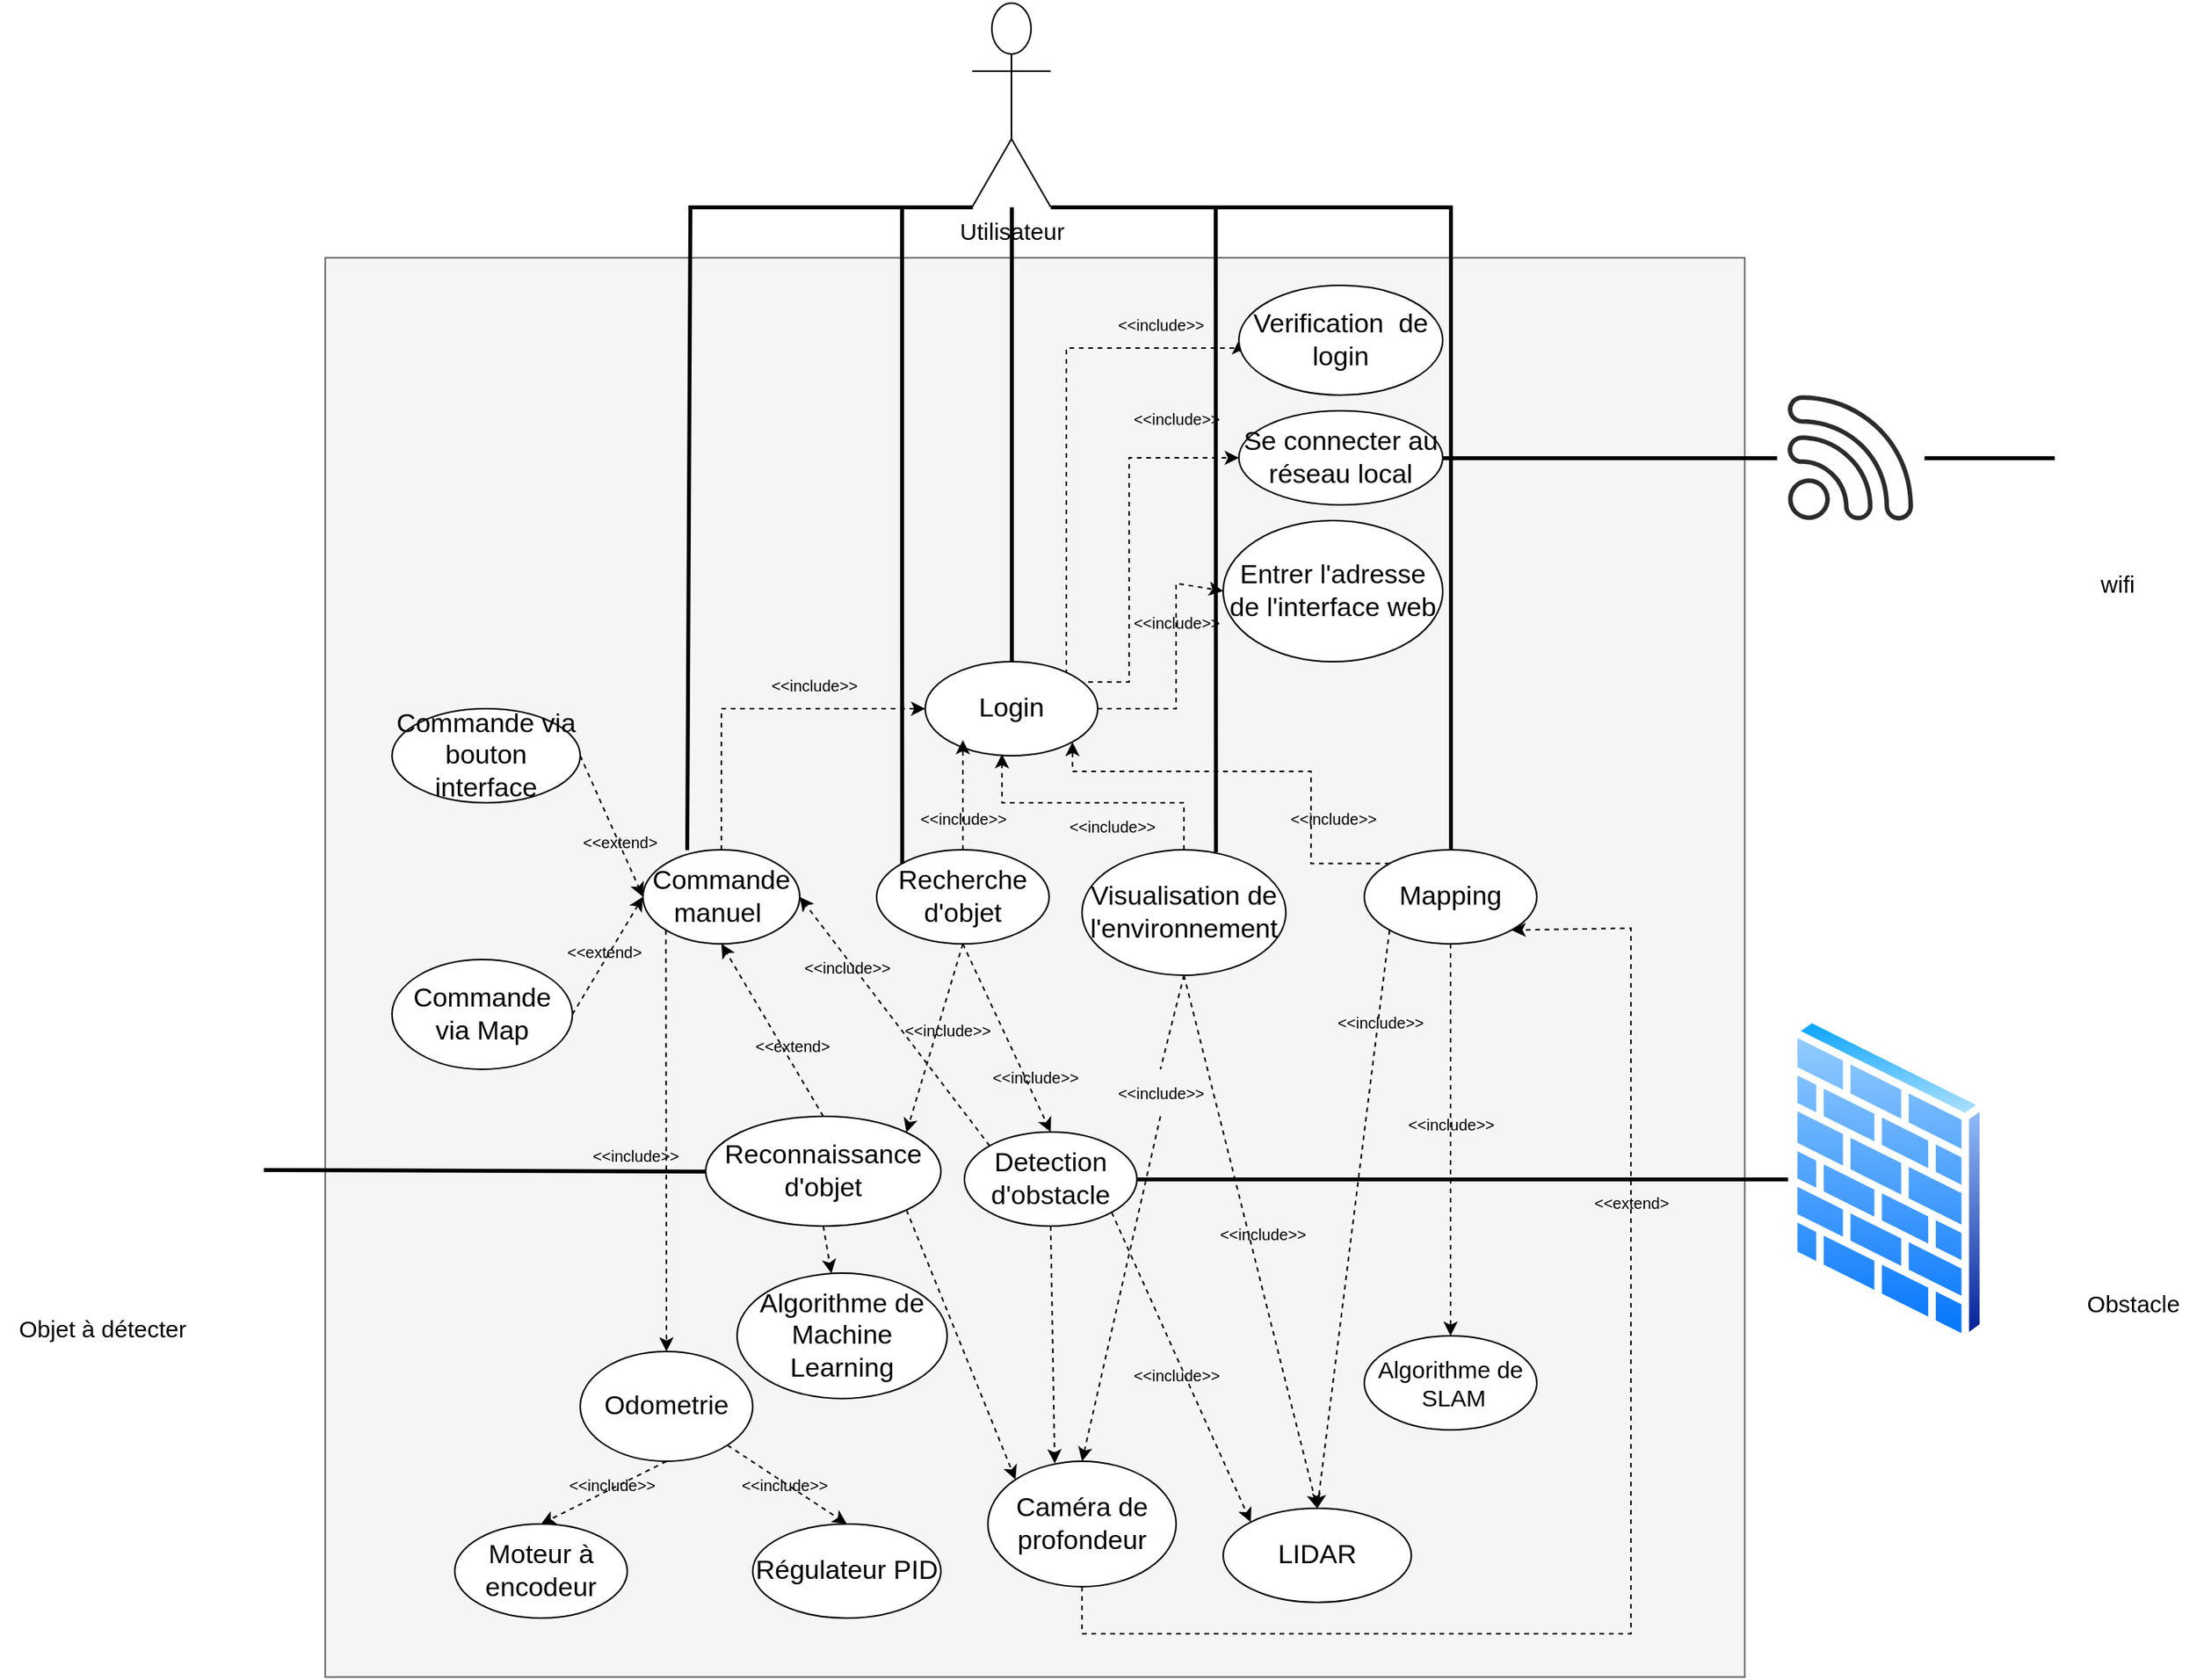 <mxfile version="20.8.18" type="github">
  <diagram name="Page-1" id="Dn73y9k9ntJR02xOjBfo">
    <mxGraphModel dx="2190" dy="2093" grid="1" gridSize="10" guides="1" tooltips="1" connect="1" arrows="1" fold="1" page="1" pageScale="1" pageWidth="827" pageHeight="1169" math="0" shadow="0">
      <root>
        <mxCell id="0" />
        <mxCell id="1" parent="0" />
        <mxCell id="YcY5wflO2p1K-p8oIMmG-3" value="" style="whiteSpace=wrap;html=1;aspect=fixed;fillColor=#f5f5f5;strokeColor=#666666;fontColor=#333333;" vertex="1" parent="1">
          <mxGeometry x="17.38" y="62.38" width="905.25" height="905.25" as="geometry" />
        </mxCell>
        <mxCell id="YcY5wflO2p1K-p8oIMmG-34" style="edgeStyle=orthogonalEdgeStyle;rounded=0;orthogonalLoop=1;jettySize=auto;html=1;exitX=1;exitY=0.5;exitDx=0;exitDy=0;entryX=0;entryY=0.5;entryDx=0;entryDy=0;dashed=1;" edge="1" parent="1" source="YcY5wflO2p1K-p8oIMmG-4" target="YcY5wflO2p1K-p8oIMmG-10">
          <mxGeometry relative="1" as="geometry">
            <Array as="points">
              <mxPoint x="490" y="350" />
              <mxPoint x="490" y="120" />
            </Array>
          </mxGeometry>
        </mxCell>
        <mxCell id="YcY5wflO2p1K-p8oIMmG-101" style="edgeStyle=none;rounded=0;orthogonalLoop=1;jettySize=auto;html=1;exitX=0.945;exitY=0.217;exitDx=0;exitDy=0;entryX=0;entryY=0.5;entryDx=0;entryDy=0;dashed=1;exitPerimeter=0;" edge="1" parent="1" source="YcY5wflO2p1K-p8oIMmG-4" target="YcY5wflO2p1K-p8oIMmG-99">
          <mxGeometry relative="1" as="geometry">
            <Array as="points">
              <mxPoint x="530" y="333" />
              <mxPoint x="530" y="190" />
            </Array>
          </mxGeometry>
        </mxCell>
        <mxCell id="YcY5wflO2p1K-p8oIMmG-102" style="edgeStyle=none;rounded=0;orthogonalLoop=1;jettySize=auto;html=1;exitX=1;exitY=0.5;exitDx=0;exitDy=0;entryX=0;entryY=0.5;entryDx=0;entryDy=0;dashed=1;" edge="1" parent="1" source="YcY5wflO2p1K-p8oIMmG-4" target="YcY5wflO2p1K-p8oIMmG-100">
          <mxGeometry relative="1" as="geometry">
            <Array as="points">
              <mxPoint x="560" y="350" />
              <mxPoint x="560" y="270" />
            </Array>
          </mxGeometry>
        </mxCell>
        <mxCell id="YcY5wflO2p1K-p8oIMmG-4" value="Login" style="ellipse;whiteSpace=wrap;html=1;fontSize=17;" vertex="1" parent="1">
          <mxGeometry x="400" y="320" width="110" height="60" as="geometry" />
        </mxCell>
        <mxCell id="YcY5wflO2p1K-p8oIMmG-30" style="edgeStyle=orthogonalEdgeStyle;rounded=0;orthogonalLoop=1;jettySize=auto;html=1;exitX=0.5;exitY=0;exitDx=0;exitDy=0;entryX=0;entryY=0.5;entryDx=0;entryDy=0;dashed=1;" edge="1" parent="1" source="YcY5wflO2p1K-p8oIMmG-5" target="YcY5wflO2p1K-p8oIMmG-4">
          <mxGeometry relative="1" as="geometry" />
        </mxCell>
        <mxCell id="YcY5wflO2p1K-p8oIMmG-73" style="edgeStyle=none;rounded=0;orthogonalLoop=1;jettySize=auto;html=1;exitX=0;exitY=1;exitDx=0;exitDy=0;entryX=0.5;entryY=0;entryDx=0;entryDy=0;dashed=1;" edge="1" parent="1" source="YcY5wflO2p1K-p8oIMmG-5" target="YcY5wflO2p1K-p8oIMmG-12">
          <mxGeometry relative="1" as="geometry" />
        </mxCell>
        <mxCell id="YcY5wflO2p1K-p8oIMmG-5" value="Commande manuel&amp;nbsp;" style="ellipse;whiteSpace=wrap;html=1;fontSize=17;" vertex="1" parent="1">
          <mxGeometry x="220" y="440" width="100" height="60" as="geometry" />
        </mxCell>
        <mxCell id="YcY5wflO2p1K-p8oIMmG-33" style="edgeStyle=orthogonalEdgeStyle;rounded=0;orthogonalLoop=1;jettySize=auto;html=1;exitX=0;exitY=0;exitDx=0;exitDy=0;entryX=1;entryY=1;entryDx=0;entryDy=0;dashed=1;" edge="1" parent="1" source="YcY5wflO2p1K-p8oIMmG-6" target="YcY5wflO2p1K-p8oIMmG-4">
          <mxGeometry relative="1" as="geometry">
            <Array as="points">
              <mxPoint x="646" y="390" />
              <mxPoint x="494" y="390" />
            </Array>
          </mxGeometry>
        </mxCell>
        <mxCell id="YcY5wflO2p1K-p8oIMmG-77" style="edgeStyle=none;rounded=0;orthogonalLoop=1;jettySize=auto;html=1;exitX=0.5;exitY=1;exitDx=0;exitDy=0;entryX=0.5;entryY=0;entryDx=0;entryDy=0;dashed=1;" edge="1" parent="1" source="YcY5wflO2p1K-p8oIMmG-6" target="YcY5wflO2p1K-p8oIMmG-16">
          <mxGeometry relative="1" as="geometry">
            <Array as="points" />
          </mxGeometry>
        </mxCell>
        <mxCell id="YcY5wflO2p1K-p8oIMmG-95" style="edgeStyle=none;rounded=0;orthogonalLoop=1;jettySize=auto;html=1;exitX=0;exitY=1;exitDx=0;exitDy=0;dashed=1;" edge="1" parent="1" source="YcY5wflO2p1K-p8oIMmG-6">
          <mxGeometry relative="1" as="geometry">
            <mxPoint x="650" y="860" as="targetPoint" />
          </mxGeometry>
        </mxCell>
        <mxCell id="YcY5wflO2p1K-p8oIMmG-6" value="Mapping" style="ellipse;whiteSpace=wrap;html=1;fontSize=17;" vertex="1" parent="1">
          <mxGeometry x="680" y="440" width="110" height="60" as="geometry" />
        </mxCell>
        <mxCell id="YcY5wflO2p1K-p8oIMmG-32" style="edgeStyle=orthogonalEdgeStyle;rounded=0;orthogonalLoop=1;jettySize=auto;html=1;exitX=0.5;exitY=0;exitDx=0;exitDy=0;entryX=0.445;entryY=0.983;entryDx=0;entryDy=0;entryPerimeter=0;dashed=1;" edge="1" parent="1" source="YcY5wflO2p1K-p8oIMmG-8" target="YcY5wflO2p1K-p8oIMmG-4">
          <mxGeometry relative="1" as="geometry" />
        </mxCell>
        <mxCell id="YcY5wflO2p1K-p8oIMmG-93" style="edgeStyle=none;rounded=0;orthogonalLoop=1;jettySize=auto;html=1;exitX=0.5;exitY=1;exitDx=0;exitDy=0;entryX=0.5;entryY=0;entryDx=0;entryDy=0;dashed=1;startArrow=none;" edge="1" parent="1" source="YcY5wflO2p1K-p8oIMmG-125" target="YcY5wflO2p1K-p8oIMmG-18">
          <mxGeometry relative="1" as="geometry" />
        </mxCell>
        <mxCell id="YcY5wflO2p1K-p8oIMmG-94" style="edgeStyle=none;rounded=0;orthogonalLoop=1;jettySize=auto;html=1;exitX=0.5;exitY=1;exitDx=0;exitDy=0;entryX=0.5;entryY=0;entryDx=0;entryDy=0;dashed=1;" edge="1" parent="1" source="YcY5wflO2p1K-p8oIMmG-8" target="YcY5wflO2p1K-p8oIMmG-17">
          <mxGeometry relative="1" as="geometry" />
        </mxCell>
        <mxCell id="YcY5wflO2p1K-p8oIMmG-8" value="Visualisation de l&#39;environnement" style="ellipse;whiteSpace=wrap;html=1;fontSize=17;" vertex="1" parent="1">
          <mxGeometry x="500" y="440" width="130" height="80" as="geometry" />
        </mxCell>
        <mxCell id="YcY5wflO2p1K-p8oIMmG-31" style="edgeStyle=orthogonalEdgeStyle;rounded=0;orthogonalLoop=1;jettySize=auto;html=1;exitX=0.5;exitY=0;exitDx=0;exitDy=0;dashed=1;" edge="1" parent="1" source="YcY5wflO2p1K-p8oIMmG-9">
          <mxGeometry relative="1" as="geometry">
            <mxPoint x="424" y="370" as="targetPoint" />
          </mxGeometry>
        </mxCell>
        <mxCell id="YcY5wflO2p1K-p8oIMmG-72" style="edgeStyle=none;rounded=0;orthogonalLoop=1;jettySize=auto;html=1;exitX=0.5;exitY=1;exitDx=0;exitDy=0;entryX=0.5;entryY=0;entryDx=0;entryDy=0;dashed=1;" edge="1" parent="1" source="YcY5wflO2p1K-p8oIMmG-9" target="YcY5wflO2p1K-p8oIMmG-14">
          <mxGeometry relative="1" as="geometry" />
        </mxCell>
        <mxCell id="YcY5wflO2p1K-p8oIMmG-74" style="edgeStyle=none;rounded=0;orthogonalLoop=1;jettySize=auto;html=1;exitX=0.5;exitY=1;exitDx=0;exitDy=0;entryX=1;entryY=0;entryDx=0;entryDy=0;dashed=1;" edge="1" parent="1" source="YcY5wflO2p1K-p8oIMmG-9" target="YcY5wflO2p1K-p8oIMmG-11">
          <mxGeometry relative="1" as="geometry" />
        </mxCell>
        <mxCell id="YcY5wflO2p1K-p8oIMmG-9" value="Recherche d&#39;objet" style="ellipse;whiteSpace=wrap;html=1;fontSize=17;" vertex="1" parent="1">
          <mxGeometry x="369" y="440" width="110" height="60" as="geometry" />
        </mxCell>
        <mxCell id="YcY5wflO2p1K-p8oIMmG-10" value="&lt;font style=&quot;font-size: 17px;&quot;&gt;Verification &amp;nbsp;de login&lt;/font&gt;" style="ellipse;whiteSpace=wrap;html=1;fontSize=17;" vertex="1" parent="1">
          <mxGeometry x="600" y="80" width="130" height="70" as="geometry" />
        </mxCell>
        <mxCell id="YcY5wflO2p1K-p8oIMmG-71" style="edgeStyle=none;rounded=0;orthogonalLoop=1;jettySize=auto;html=1;exitX=0.5;exitY=0;exitDx=0;exitDy=0;entryX=0.5;entryY=1;entryDx=0;entryDy=0;dashed=1;" edge="1" parent="1" source="YcY5wflO2p1K-p8oIMmG-11" target="YcY5wflO2p1K-p8oIMmG-5">
          <mxGeometry relative="1" as="geometry" />
        </mxCell>
        <mxCell id="YcY5wflO2p1K-p8oIMmG-79" style="edgeStyle=none;rounded=0;orthogonalLoop=1;jettySize=auto;html=1;exitX=0.5;exitY=1;exitDx=0;exitDy=0;dashed=1;" edge="1" parent="1" source="YcY5wflO2p1K-p8oIMmG-11" target="YcY5wflO2p1K-p8oIMmG-15">
          <mxGeometry relative="1" as="geometry" />
        </mxCell>
        <mxCell id="YcY5wflO2p1K-p8oIMmG-90" style="edgeStyle=none;rounded=0;orthogonalLoop=1;jettySize=auto;html=1;exitX=1;exitY=1;exitDx=0;exitDy=0;entryX=0;entryY=0;entryDx=0;entryDy=0;dashed=1;" edge="1" parent="1" source="YcY5wflO2p1K-p8oIMmG-11" target="YcY5wflO2p1K-p8oIMmG-18">
          <mxGeometry relative="1" as="geometry" />
        </mxCell>
        <mxCell id="YcY5wflO2p1K-p8oIMmG-11" value="Reconnaissance d&#39;objet" style="ellipse;whiteSpace=wrap;html=1;fontSize=17;" vertex="1" parent="1">
          <mxGeometry x="260" y="610" width="150" height="70" as="geometry" />
        </mxCell>
        <mxCell id="YcY5wflO2p1K-p8oIMmG-82" style="edgeStyle=none;rounded=0;orthogonalLoop=1;jettySize=auto;html=1;exitX=0.5;exitY=1;exitDx=0;exitDy=0;entryX=0.5;entryY=0;entryDx=0;entryDy=0;dashed=1;" edge="1" parent="1" source="YcY5wflO2p1K-p8oIMmG-12" target="YcY5wflO2p1K-p8oIMmG-19">
          <mxGeometry relative="1" as="geometry" />
        </mxCell>
        <mxCell id="YcY5wflO2p1K-p8oIMmG-84" style="edgeStyle=none;rounded=0;orthogonalLoop=1;jettySize=auto;html=1;exitX=1;exitY=1;exitDx=0;exitDy=0;entryX=0.5;entryY=0;entryDx=0;entryDy=0;dashed=1;" edge="1" parent="1" source="YcY5wflO2p1K-p8oIMmG-12" target="YcY5wflO2p1K-p8oIMmG-83">
          <mxGeometry relative="1" as="geometry" />
        </mxCell>
        <mxCell id="YcY5wflO2p1K-p8oIMmG-12" value="Odometrie" style="ellipse;whiteSpace=wrap;html=1;fontSize=17;" vertex="1" parent="1">
          <mxGeometry x="180" y="760" width="110" height="70" as="geometry" />
        </mxCell>
        <mxCell id="YcY5wflO2p1K-p8oIMmG-89" style="edgeStyle=none;rounded=0;orthogonalLoop=1;jettySize=auto;html=1;exitX=0.5;exitY=1;exitDx=0;exitDy=0;entryX=0.355;entryY=0.017;entryDx=0;entryDy=0;dashed=1;entryPerimeter=0;" edge="1" parent="1" source="YcY5wflO2p1K-p8oIMmG-14" target="YcY5wflO2p1K-p8oIMmG-18">
          <mxGeometry relative="1" as="geometry" />
        </mxCell>
        <mxCell id="YcY5wflO2p1K-p8oIMmG-128" style="edgeStyle=none;rounded=0;orthogonalLoop=1;jettySize=auto;html=1;exitX=1;exitY=1;exitDx=0;exitDy=0;entryX=0;entryY=0;entryDx=0;entryDy=0;dashed=1;fontSize=10;" edge="1" parent="1" source="YcY5wflO2p1K-p8oIMmG-14" target="YcY5wflO2p1K-p8oIMmG-17">
          <mxGeometry relative="1" as="geometry" />
        </mxCell>
        <mxCell id="YcY5wflO2p1K-p8oIMmG-147" style="edgeStyle=none;rounded=0;orthogonalLoop=1;jettySize=auto;html=1;exitX=0;exitY=0;exitDx=0;exitDy=0;entryX=1;entryY=0.5;entryDx=0;entryDy=0;dashed=1;fontSize=15;" edge="1" parent="1" source="YcY5wflO2p1K-p8oIMmG-14" target="YcY5wflO2p1K-p8oIMmG-5">
          <mxGeometry relative="1" as="geometry" />
        </mxCell>
        <mxCell id="YcY5wflO2p1K-p8oIMmG-14" value="Detection d&#39;obstacle" style="ellipse;whiteSpace=wrap;html=1;fontSize=17;" vertex="1" parent="1">
          <mxGeometry x="425" y="620" width="110" height="60" as="geometry" />
        </mxCell>
        <mxCell id="YcY5wflO2p1K-p8oIMmG-15" value="Algorithme de Machine Learning" style="ellipse;whiteSpace=wrap;html=1;fontSize=17;" vertex="1" parent="1">
          <mxGeometry x="280" y="710" width="134" height="80" as="geometry" />
        </mxCell>
        <mxCell id="YcY5wflO2p1K-p8oIMmG-16" value="Algorithme de &amp;nbsp;SLAM" style="ellipse;whiteSpace=wrap;html=1;fontSize=15;" vertex="1" parent="1">
          <mxGeometry x="680" y="750" width="110" height="60" as="geometry" />
        </mxCell>
        <mxCell id="YcY5wflO2p1K-p8oIMmG-17" value="LIDAR" style="ellipse;whiteSpace=wrap;html=1;fontSize=17;" vertex="1" parent="1">
          <mxGeometry x="590" y="860" width="120" height="60" as="geometry" />
        </mxCell>
        <mxCell id="YcY5wflO2p1K-p8oIMmG-96" style="edgeStyle=none;rounded=0;orthogonalLoop=1;jettySize=auto;html=1;exitX=0.5;exitY=1;exitDx=0;exitDy=0;entryX=1;entryY=1;entryDx=0;entryDy=0;dashed=1;" edge="1" parent="1" source="YcY5wflO2p1K-p8oIMmG-18" target="YcY5wflO2p1K-p8oIMmG-6">
          <mxGeometry relative="1" as="geometry">
            <Array as="points">
              <mxPoint x="500" y="940" />
              <mxPoint x="850" y="940" />
              <mxPoint x="850" y="490" />
            </Array>
          </mxGeometry>
        </mxCell>
        <mxCell id="YcY5wflO2p1K-p8oIMmG-18" value="Caméra de profondeur" style="ellipse;whiteSpace=wrap;html=1;fontSize=17;" vertex="1" parent="1">
          <mxGeometry x="440" y="830" width="120" height="80" as="geometry" />
        </mxCell>
        <mxCell id="YcY5wflO2p1K-p8oIMmG-19" value="Moteur à encodeur" style="ellipse;whiteSpace=wrap;html=1;fontSize=17;" vertex="1" parent="1">
          <mxGeometry x="100" y="870" width="110" height="60" as="geometry" />
        </mxCell>
        <mxCell id="YcY5wflO2p1K-p8oIMmG-38" value="" style="endArrow=none;html=1;rounded=0;exitX=0.5;exitY=0;exitDx=0;exitDy=0;strokeWidth=2.5;startArrow=none;" edge="1" parent="1" source="YcY5wflO2p1K-p8oIMmG-2">
          <mxGeometry width="50" height="50" relative="1" as="geometry">
            <mxPoint x="400" y="410" as="sourcePoint" />
            <mxPoint x="460" y="-80" as="targetPoint" />
          </mxGeometry>
        </mxCell>
        <mxCell id="YcY5wflO2p1K-p8oIMmG-40" value="" style="endArrow=none;html=1;rounded=0;entryX=0;entryY=1;entryDx=0;entryDy=0;entryPerimeter=0;exitX=0.28;exitY=0;exitDx=0;exitDy=0;exitPerimeter=0;strokeWidth=2.5;" edge="1" parent="1" source="YcY5wflO2p1K-p8oIMmG-5" target="YcY5wflO2p1K-p8oIMmG-2">
          <mxGeometry width="50" height="50" relative="1" as="geometry">
            <mxPoint x="400" y="410" as="sourcePoint" />
            <mxPoint x="450" y="360" as="targetPoint" />
            <Array as="points">
              <mxPoint x="250" y="30" />
            </Array>
          </mxGeometry>
        </mxCell>
        <mxCell id="YcY5wflO2p1K-p8oIMmG-57" value="" style="endArrow=none;html=1;rounded=0;entryX=1;entryY=1;entryDx=0;entryDy=0;entryPerimeter=0;exitX=0.5;exitY=0;exitDx=0;exitDy=0;strokeWidth=2.5;" edge="1" parent="1" source="YcY5wflO2p1K-p8oIMmG-6" target="YcY5wflO2p1K-p8oIMmG-2">
          <mxGeometry width="50" height="50" relative="1" as="geometry">
            <mxPoint x="400" y="410" as="sourcePoint" />
            <mxPoint x="450" y="360" as="targetPoint" />
            <Array as="points">
              <mxPoint x="735" y="30" />
            </Array>
          </mxGeometry>
        </mxCell>
        <mxCell id="YcY5wflO2p1K-p8oIMmG-58" value="" style="endArrow=none;html=1;rounded=0;exitX=0;exitY=0;exitDx=0;exitDy=0;entryX=0;entryY=1;entryDx=0;entryDy=0;entryPerimeter=0;strokeWidth=2.5;" edge="1" parent="1" source="YcY5wflO2p1K-p8oIMmG-9" target="YcY5wflO2p1K-p8oIMmG-2">
          <mxGeometry width="50" height="50" relative="1" as="geometry">
            <mxPoint x="400" y="410" as="sourcePoint" />
            <mxPoint x="450" y="360" as="targetPoint" />
            <Array as="points">
              <mxPoint x="385" y="260" />
              <mxPoint x="385" y="30" />
            </Array>
          </mxGeometry>
        </mxCell>
        <mxCell id="YcY5wflO2p1K-p8oIMmG-59" value="" style="endArrow=none;html=1;rounded=0;entryX=1;entryY=1;entryDx=0;entryDy=0;entryPerimeter=0;exitX=0.655;exitY=0.017;exitDx=0;exitDy=0;exitPerimeter=0;strokeWidth=2.5;" edge="1" parent="1" source="YcY5wflO2p1K-p8oIMmG-8" target="YcY5wflO2p1K-p8oIMmG-2">
          <mxGeometry width="50" height="50" relative="1" as="geometry">
            <mxPoint x="400" y="410" as="sourcePoint" />
            <mxPoint x="450" y="360" as="targetPoint" />
            <Array as="points">
              <mxPoint x="585" y="30" />
            </Array>
          </mxGeometry>
        </mxCell>
        <mxCell id="YcY5wflO2p1K-p8oIMmG-69" style="edgeStyle=none;rounded=0;orthogonalLoop=1;jettySize=auto;html=1;exitX=1;exitY=0.5;exitDx=0;exitDy=0;entryX=0;entryY=0.5;entryDx=0;entryDy=0;dashed=1;" edge="1" parent="1" source="YcY5wflO2p1K-p8oIMmG-64" target="YcY5wflO2p1K-p8oIMmG-5">
          <mxGeometry relative="1" as="geometry" />
        </mxCell>
        <mxCell id="YcY5wflO2p1K-p8oIMmG-64" value="Commande via bouton interface" style="ellipse;whiteSpace=wrap;html=1;fontSize=17;" vertex="1" parent="1">
          <mxGeometry x="60" y="350" width="120" height="60" as="geometry" />
        </mxCell>
        <mxCell id="YcY5wflO2p1K-p8oIMmG-70" style="edgeStyle=none;rounded=0;orthogonalLoop=1;jettySize=auto;html=1;exitX=1;exitY=0.5;exitDx=0;exitDy=0;dashed=1;" edge="1" parent="1" source="YcY5wflO2p1K-p8oIMmG-65">
          <mxGeometry relative="1" as="geometry">
            <mxPoint x="220" y="470" as="targetPoint" />
          </mxGeometry>
        </mxCell>
        <mxCell id="YcY5wflO2p1K-p8oIMmG-65" value="Commande via Map" style="ellipse;whiteSpace=wrap;html=1;fontSize=17;" vertex="1" parent="1">
          <mxGeometry x="60" y="510" width="115" height="70" as="geometry" />
        </mxCell>
        <mxCell id="YcY5wflO2p1K-p8oIMmG-83" value="Régulateur PID" style="ellipse;whiteSpace=wrap;html=1;fontSize=17;" vertex="1" parent="1">
          <mxGeometry x="290" y="870" width="120" height="60" as="geometry" />
        </mxCell>
        <mxCell id="YcY5wflO2p1K-p8oIMmG-99" value="&lt;font style=&quot;font-size: 17px;&quot;&gt;Se connecter au réseau local&lt;/font&gt;" style="ellipse;whiteSpace=wrap;html=1;fontSize=17;" vertex="1" parent="1">
          <mxGeometry x="600" y="160" width="130" height="60" as="geometry" />
        </mxCell>
        <mxCell id="YcY5wflO2p1K-p8oIMmG-100" value="Entrer l&#39;adresse de l&#39;interface web" style="ellipse;whiteSpace=wrap;html=1;fontSize=17;" vertex="1" parent="1">
          <mxGeometry x="590" y="230" width="140" height="90" as="geometry" />
        </mxCell>
        <mxCell id="YcY5wflO2p1K-p8oIMmG-103" value="&lt;font style=&quot;font-size: 10px;&quot;&gt;&amp;lt;&amp;lt;include&amp;gt;&amp;gt;&lt;/font&gt;" style="text;html=1;align=center;verticalAlign=middle;resizable=0;points=[];autosize=1;strokeColor=none;fillColor=none;" vertex="1" parent="1">
          <mxGeometry x="510" y="90" width="80" height="30" as="geometry" />
        </mxCell>
        <mxCell id="YcY5wflO2p1K-p8oIMmG-104" value="&lt;font style=&quot;font-size: 10px;&quot;&gt;&amp;lt;&amp;lt;include&amp;gt;&amp;gt;&lt;/font&gt;" style="text;html=1;align=center;verticalAlign=middle;resizable=0;points=[];autosize=1;strokeColor=none;fillColor=none;" vertex="1" parent="1">
          <mxGeometry x="520" y="150" width="80" height="30" as="geometry" />
        </mxCell>
        <mxCell id="YcY5wflO2p1K-p8oIMmG-105" value="&lt;font style=&quot;font-size: 10px;&quot;&gt;&amp;lt;&amp;lt;include&amp;gt;&amp;gt;&lt;/font&gt;" style="text;html=1;align=center;verticalAlign=middle;resizable=0;points=[];autosize=1;strokeColor=none;fillColor=none;" vertex="1" parent="1">
          <mxGeometry x="520" y="280" width="80" height="30" as="geometry" />
        </mxCell>
        <mxCell id="YcY5wflO2p1K-p8oIMmG-107" value="&lt;font style=&quot;font-size: 10px;&quot;&gt;&amp;lt;&amp;lt;include&amp;gt;&amp;gt;&lt;/font&gt;" style="text;html=1;align=center;verticalAlign=middle;resizable=0;points=[];autosize=1;strokeColor=none;fillColor=none;" vertex="1" parent="1">
          <mxGeometry x="289" y="320" width="80" height="30" as="geometry" />
        </mxCell>
        <mxCell id="YcY5wflO2p1K-p8oIMmG-108" value="&lt;font style=&quot;font-size: 10px;&quot;&gt;&amp;lt;&amp;lt;include&amp;gt;&amp;gt;&lt;/font&gt;" style="text;html=1;align=center;verticalAlign=middle;resizable=0;points=[];autosize=1;strokeColor=none;fillColor=none;" vertex="1" parent="1">
          <mxGeometry x="384" y="405" width="80" height="30" as="geometry" />
        </mxCell>
        <mxCell id="YcY5wflO2p1K-p8oIMmG-109" value="&lt;font style=&quot;font-size: 10px;&quot;&gt;&amp;lt;&amp;lt;include&amp;gt;&amp;gt;&lt;/font&gt;" style="text;html=1;align=center;verticalAlign=middle;resizable=0;points=[];autosize=1;strokeColor=none;fillColor=none;" vertex="1" parent="1">
          <mxGeometry x="479" y="410" width="80" height="30" as="geometry" />
        </mxCell>
        <mxCell id="YcY5wflO2p1K-p8oIMmG-110" value="&lt;font style=&quot;font-size: 10px;&quot;&gt;&amp;lt;&amp;lt;include&amp;gt;&amp;gt;&lt;/font&gt;" style="text;html=1;align=center;verticalAlign=middle;resizable=0;points=[];autosize=1;strokeColor=none;fillColor=none;" vertex="1" parent="1">
          <mxGeometry x="374" y="540" width="80" height="30" as="geometry" />
        </mxCell>
        <mxCell id="YcY5wflO2p1K-p8oIMmG-112" value="&lt;font style=&quot;font-size: 10px;&quot;&gt;&amp;lt;&amp;lt;extend&amp;gt;&lt;/font&gt;" style="text;html=1;align=center;verticalAlign=middle;resizable=0;points=[];autosize=1;strokeColor=none;fillColor=none;" vertex="1" parent="1">
          <mxGeometry x="815" y="650" width="70" height="30" as="geometry" />
        </mxCell>
        <mxCell id="YcY5wflO2p1K-p8oIMmG-113" value="&lt;font style=&quot;font-size: 10px;&quot;&gt;&amp;lt;&amp;lt;extend&amp;gt;&lt;/font&gt;" style="text;html=1;align=center;verticalAlign=middle;resizable=0;points=[];autosize=1;strokeColor=none;fillColor=none;" vertex="1" parent="1">
          <mxGeometry x="170" y="420" width="70" height="30" as="geometry" />
        </mxCell>
        <mxCell id="YcY5wflO2p1K-p8oIMmG-114" value="&lt;font style=&quot;font-size: 10px;&quot;&gt;&amp;lt;&amp;lt;extend&amp;gt;&lt;/font&gt;" style="text;html=1;align=center;verticalAlign=middle;resizable=0;points=[];autosize=1;strokeColor=none;fillColor=none;" vertex="1" parent="1">
          <mxGeometry x="160" y="490" width="70" height="30" as="geometry" />
        </mxCell>
        <mxCell id="YcY5wflO2p1K-p8oIMmG-116" value="&lt;font style=&quot;font-size: 10px;&quot;&gt;&amp;lt;&amp;lt;extend&amp;gt;&lt;/font&gt;" style="text;html=1;align=center;verticalAlign=middle;resizable=0;points=[];autosize=1;strokeColor=none;fillColor=none;" vertex="1" parent="1">
          <mxGeometry x="280" y="550" width="70" height="30" as="geometry" />
        </mxCell>
        <mxCell id="YcY5wflO2p1K-p8oIMmG-117" value="&lt;font style=&quot;font-size: 10px;&quot;&gt;&amp;lt;&amp;lt;include&amp;gt;&amp;gt;&lt;/font&gt;" style="text;html=1;align=center;verticalAlign=middle;resizable=0;points=[];autosize=1;strokeColor=none;fillColor=none;" vertex="1" parent="1">
          <mxGeometry x="430" y="570" width="80" height="30" as="geometry" />
        </mxCell>
        <mxCell id="YcY5wflO2p1K-p8oIMmG-118" value="&lt;font style=&quot;font-size: 10px;&quot;&gt;&amp;lt;&amp;lt;include&amp;gt;&amp;gt;&lt;/font&gt;" style="text;html=1;align=center;verticalAlign=middle;resizable=0;points=[];autosize=1;strokeColor=none;fillColor=none;" vertex="1" parent="1">
          <mxGeometry x="620" y="405" width="80" height="30" as="geometry" />
        </mxCell>
        <mxCell id="YcY5wflO2p1K-p8oIMmG-121" value="&lt;font style=&quot;font-size: 10px;&quot;&gt;&amp;lt;&amp;lt;include&amp;gt;&amp;gt;&lt;/font&gt;" style="text;html=1;align=center;verticalAlign=middle;resizable=0;points=[];autosize=1;strokeColor=none;fillColor=none;" vertex="1" parent="1">
          <mxGeometry x="575" y="670" width="80" height="30" as="geometry" />
        </mxCell>
        <mxCell id="YcY5wflO2p1K-p8oIMmG-126" value="" style="edgeStyle=none;rounded=0;orthogonalLoop=1;jettySize=auto;html=1;exitX=0.5;exitY=1;exitDx=0;exitDy=0;entryX=0.5;entryY=0;entryDx=0;entryDy=0;dashed=1;endArrow=none;" edge="1" parent="1" source="YcY5wflO2p1K-p8oIMmG-8" target="YcY5wflO2p1K-p8oIMmG-125">
          <mxGeometry relative="1" as="geometry">
            <mxPoint x="575" y="500" as="sourcePoint" />
            <mxPoint x="505" y="850" as="targetPoint" />
          </mxGeometry>
        </mxCell>
        <mxCell id="YcY5wflO2p1K-p8oIMmG-125" value="&lt;font style=&quot;font-size: 10px;&quot;&gt;&amp;lt;&amp;lt;include&amp;gt;&amp;gt;&lt;/font&gt;" style="text;html=1;align=center;verticalAlign=middle;resizable=0;points=[];autosize=1;strokeColor=none;fillColor=none;" vertex="1" parent="1">
          <mxGeometry x="510" y="580" width="80" height="30" as="geometry" />
        </mxCell>
        <mxCell id="YcY5wflO2p1K-p8oIMmG-127" value="&lt;font style=&quot;font-size: 10px;&quot;&gt;&amp;lt;&amp;lt;include&amp;gt;&amp;gt;&lt;/font&gt;" style="text;html=1;align=center;verticalAlign=middle;resizable=0;points=[];autosize=1;strokeColor=none;fillColor=none;" vertex="1" parent="1">
          <mxGeometry x="695" y="600" width="80" height="30" as="geometry" />
        </mxCell>
        <mxCell id="YcY5wflO2p1K-p8oIMmG-129" value="&lt;font style=&quot;font-size: 10px;&quot;&gt;&amp;lt;&amp;lt;include&amp;gt;&amp;gt;&lt;/font&gt;" style="text;html=1;align=center;verticalAlign=middle;resizable=0;points=[];autosize=1;strokeColor=none;fillColor=none;" vertex="1" parent="1">
          <mxGeometry x="520" y="760" width="80" height="30" as="geometry" />
        </mxCell>
        <mxCell id="YcY5wflO2p1K-p8oIMmG-131" value="&lt;font style=&quot;font-size: 10px;&quot;&gt;&amp;lt;&amp;lt;include&amp;gt;&amp;gt;&lt;/font&gt;" style="text;html=1;align=center;verticalAlign=middle;resizable=0;points=[];autosize=1;strokeColor=none;fillColor=none;" vertex="1" parent="1">
          <mxGeometry x="175" y="620" width="80" height="30" as="geometry" />
        </mxCell>
        <mxCell id="YcY5wflO2p1K-p8oIMmG-132" value="&lt;font style=&quot;font-size: 10px;&quot;&gt;&amp;lt;&amp;lt;include&amp;gt;&amp;gt;&lt;/font&gt;" style="text;html=1;align=center;verticalAlign=middle;resizable=0;points=[];autosize=1;strokeColor=none;fillColor=none;" vertex="1" parent="1">
          <mxGeometry x="160" y="830" width="80" height="30" as="geometry" />
        </mxCell>
        <mxCell id="YcY5wflO2p1K-p8oIMmG-133" value="&lt;font style=&quot;font-size: 10px;&quot;&gt;&amp;lt;&amp;lt;include&amp;gt;&amp;gt;&lt;/font&gt;" style="text;html=1;align=center;verticalAlign=middle;resizable=0;points=[];autosize=1;strokeColor=none;fillColor=none;" vertex="1" parent="1">
          <mxGeometry x="270" y="830" width="80" height="30" as="geometry" />
        </mxCell>
        <mxCell id="YcY5wflO2p1K-p8oIMmG-134" value="&lt;font style=&quot;font-size: 10px;&quot;&gt;&amp;lt;&amp;lt;include&amp;gt;&amp;gt;&lt;/font&gt;" style="text;html=1;align=center;verticalAlign=middle;resizable=0;points=[];autosize=1;strokeColor=none;fillColor=none;" vertex="1" parent="1">
          <mxGeometry x="650" y="535" width="80" height="30" as="geometry" />
        </mxCell>
        <mxCell id="YcY5wflO2p1K-p8oIMmG-140" value="" style="endArrow=none;html=1;rounded=0;fontSize=15;exitX=1;exitY=0.5;exitDx=0;exitDy=0;strokeWidth=2.5;startArrow=none;" edge="1" parent="1" source="YcY5wflO2p1K-p8oIMmG-138">
          <mxGeometry width="50" height="50" relative="1" as="geometry">
            <mxPoint x="780" y="360" as="sourcePoint" />
            <mxPoint x="1120" y="190" as="targetPoint" />
          </mxGeometry>
        </mxCell>
        <mxCell id="YcY5wflO2p1K-p8oIMmG-141" value="" style="shape=image;html=1;verticalAlign=top;verticalLabelPosition=bottom;labelBackgroundColor=#ffffff;imageAspect=0;aspect=fixed;image=https://cdn1.iconfinder.com/data/icons/birthday-58/32/Icon-11-128.png;fontSize=15;fillColor=#2A2B2B;" vertex="1" parent="1">
          <mxGeometry x="-150" y="580" width="128" height="128" as="geometry" />
        </mxCell>
        <mxCell id="YcY5wflO2p1K-p8oIMmG-142" value="Objet à détecter" style="text;html=1;align=center;verticalAlign=middle;resizable=0;points=[];autosize=1;strokeColor=none;fillColor=none;fontSize=15;" vertex="1" parent="1">
          <mxGeometry x="-190" y="730" width="130" height="30" as="geometry" />
        </mxCell>
        <mxCell id="YcY5wflO2p1K-p8oIMmG-144" value="" style="endArrow=none;html=1;rounded=0;fontSize=15;entryX=0;entryY=0.5;entryDx=0;entryDy=0;strokeWidth=2.5;exitX=1;exitY=0.5;exitDx=0;exitDy=0;" edge="1" parent="1" source="YcY5wflO2p1K-p8oIMmG-141" target="YcY5wflO2p1K-p8oIMmG-11">
          <mxGeometry width="50" height="50" relative="1" as="geometry">
            <mxPoint x="-70" y="640" as="sourcePoint" />
            <mxPoint x="360" y="780" as="targetPoint" />
          </mxGeometry>
        </mxCell>
        <mxCell id="YcY5wflO2p1K-p8oIMmG-148" value="&lt;font style=&quot;font-size: 10px;&quot;&gt;&amp;lt;&amp;lt;include&amp;gt;&amp;gt;&lt;/font&gt;" style="text;html=1;align=center;verticalAlign=middle;resizable=0;points=[];autosize=1;strokeColor=none;fillColor=none;" vertex="1" parent="1">
          <mxGeometry x="310" y="500" width="80" height="30" as="geometry" />
        </mxCell>
        <mxCell id="YcY5wflO2p1K-p8oIMmG-150" value="" style="aspect=fixed;perimeter=ellipsePerimeter;html=1;align=center;shadow=0;dashed=0;spacingTop=3;image;image=img/lib/active_directory/firewall.svg;fontSize=15;fillColor=#2A2B2B;" vertex="1" parent="1">
          <mxGeometry x="950" y="545" width="128.1" height="210" as="geometry" />
        </mxCell>
        <mxCell id="YcY5wflO2p1K-p8oIMmG-152" value="&lt;font style=&quot;font-size: 15px;&quot;&gt;Obstacle&lt;/font&gt;" style="text;html=1;align=center;verticalAlign=middle;resizable=0;points=[];autosize=1;strokeColor=none;fillColor=none;fontSize=15;" vertex="1" parent="1">
          <mxGeometry x="1130" y="714" width="80" height="30" as="geometry" />
        </mxCell>
        <mxCell id="YcY5wflO2p1K-p8oIMmG-153" value="wifi" style="text;html=1;align=center;verticalAlign=middle;resizable=0;points=[];autosize=1;strokeColor=none;fillColor=none;fontSize=15;" vertex="1" parent="1">
          <mxGeometry x="1135" y="255" width="50" height="30" as="geometry" />
        </mxCell>
        <mxCell id="YcY5wflO2p1K-p8oIMmG-154" value="" style="endArrow=none;html=1;rounded=0;fontSize=15;entryX=0;entryY=0.5;entryDx=0;entryDy=0;exitX=1;exitY=0.5;exitDx=0;exitDy=0;strokeWidth=2.5;" edge="1" parent="1" source="YcY5wflO2p1K-p8oIMmG-14" target="YcY5wflO2p1K-p8oIMmG-150">
          <mxGeometry width="50" height="50" relative="1" as="geometry">
            <mxPoint x="770" y="530" as="sourcePoint" />
            <mxPoint x="820" y="480" as="targetPoint" />
          </mxGeometry>
        </mxCell>
        <mxCell id="YcY5wflO2p1K-p8oIMmG-155" value="" style="endArrow=none;html=1;rounded=0;exitX=0.5;exitY=0;exitDx=0;exitDy=0;strokeWidth=2.5;" edge="1" parent="1" source="YcY5wflO2p1K-p8oIMmG-4" target="YcY5wflO2p1K-p8oIMmG-2">
          <mxGeometry width="50" height="50" relative="1" as="geometry">
            <mxPoint x="455" y="320" as="sourcePoint" />
            <mxPoint x="460" y="-80" as="targetPoint" />
          </mxGeometry>
        </mxCell>
        <mxCell id="YcY5wflO2p1K-p8oIMmG-2" value="&lt;font style=&quot;font-size: 15px;&quot;&gt;Utilisateur&lt;/font&gt;" style="shape=umlActor;verticalLabelPosition=bottom;verticalAlign=top;html=1;" vertex="1" parent="1">
          <mxGeometry x="430" y="-100" width="50" height="130" as="geometry" />
        </mxCell>
        <mxCell id="YcY5wflO2p1K-p8oIMmG-156" value="" style="endArrow=none;html=1;rounded=0;fontSize=15;exitX=1;exitY=0.5;exitDx=0;exitDy=0;strokeWidth=2.5;" edge="1" parent="1" source="YcY5wflO2p1K-p8oIMmG-99" target="YcY5wflO2p1K-p8oIMmG-138">
          <mxGeometry width="50" height="50" relative="1" as="geometry">
            <mxPoint x="730" y="190" as="sourcePoint" />
            <mxPoint x="1120" y="190" as="targetPoint" />
          </mxGeometry>
        </mxCell>
        <mxCell id="YcY5wflO2p1K-p8oIMmG-138" value="" style="sketch=0;pointerEvents=1;shadow=0;html=1;strokeColor=none;fillColor=#2A2B2B;aspect=fixed;labelPosition=center;verticalLabelPosition=bottom;verticalAlign=top;align=center;outlineConnect=0;shape=mxgraph.vvd.wi_fi;fontSize=10;perimeterSpacing=7;" vertex="1" parent="1">
          <mxGeometry x="950" y="150" width="80" height="80" as="geometry" />
        </mxCell>
      </root>
    </mxGraphModel>
  </diagram>
</mxfile>
